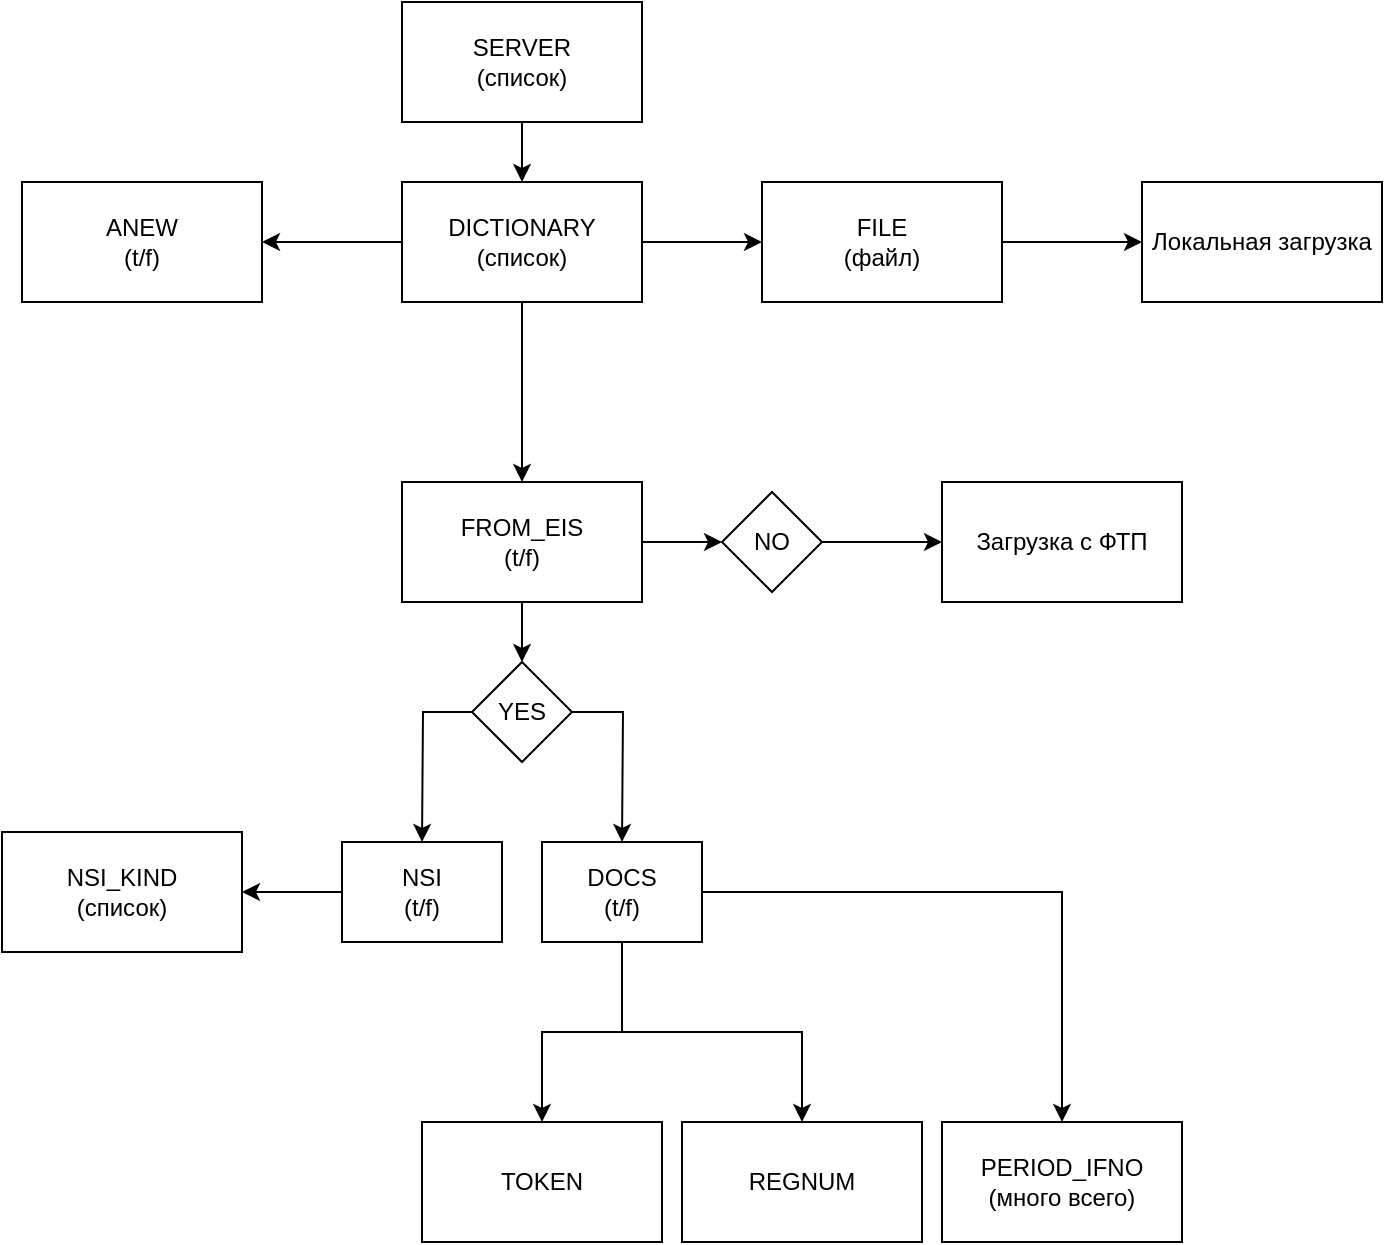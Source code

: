<mxfile version="24.3.0" type="github">
  <diagram name="Page-1" id="BWWZxbYZt74FSpnbCLtS">
    <mxGraphModel dx="2007" dy="1119" grid="1" gridSize="10" guides="1" tooltips="1" connect="1" arrows="1" fold="1" page="1" pageScale="1" pageWidth="850" pageHeight="1100" math="0" shadow="0">
      <root>
        <mxCell id="0" />
        <mxCell id="1" parent="0" />
        <mxCell id="6GDEaKAgNK-sQ4vKwkRZ-3" style="edgeStyle=orthogonalEdgeStyle;rounded=0;orthogonalLoop=1;jettySize=auto;html=1;entryX=0.5;entryY=0;entryDx=0;entryDy=0;" edge="1" parent="1" source="6GDEaKAgNK-sQ4vKwkRZ-1" target="6GDEaKAgNK-sQ4vKwkRZ-2">
          <mxGeometry relative="1" as="geometry" />
        </mxCell>
        <mxCell id="6GDEaKAgNK-sQ4vKwkRZ-1" value="SERVER&lt;br&gt;(список)" style="whiteSpace=wrap;html=1;" vertex="1" parent="1">
          <mxGeometry x="300" y="70" width="120" height="60" as="geometry" />
        </mxCell>
        <mxCell id="6GDEaKAgNK-sQ4vKwkRZ-7" style="edgeStyle=orthogonalEdgeStyle;rounded=0;orthogonalLoop=1;jettySize=auto;html=1;entryX=0;entryY=0.5;entryDx=0;entryDy=0;" edge="1" parent="1" source="6GDEaKAgNK-sQ4vKwkRZ-2" target="6GDEaKAgNK-sQ4vKwkRZ-5">
          <mxGeometry relative="1" as="geometry">
            <mxPoint x="470" y="190" as="targetPoint" />
          </mxGeometry>
        </mxCell>
        <mxCell id="6GDEaKAgNK-sQ4vKwkRZ-10" style="edgeStyle=orthogonalEdgeStyle;rounded=0;orthogonalLoop=1;jettySize=auto;html=1;" edge="1" parent="1" source="6GDEaKAgNK-sQ4vKwkRZ-2">
          <mxGeometry relative="1" as="geometry">
            <mxPoint x="360" y="310" as="targetPoint" />
          </mxGeometry>
        </mxCell>
        <mxCell id="6GDEaKAgNK-sQ4vKwkRZ-21" style="edgeStyle=orthogonalEdgeStyle;rounded=0;orthogonalLoop=1;jettySize=auto;html=1;entryX=1;entryY=0.5;entryDx=0;entryDy=0;" edge="1" parent="1" source="6GDEaKAgNK-sQ4vKwkRZ-2" target="6GDEaKAgNK-sQ4vKwkRZ-20">
          <mxGeometry relative="1" as="geometry" />
        </mxCell>
        <mxCell id="6GDEaKAgNK-sQ4vKwkRZ-2" value="DICTIONARY&lt;div&gt;(список)&lt;/div&gt;" style="whiteSpace=wrap;html=1;" vertex="1" parent="1">
          <mxGeometry x="300" y="160" width="120" height="60" as="geometry" />
        </mxCell>
        <mxCell id="6GDEaKAgNK-sQ4vKwkRZ-8" style="edgeStyle=orthogonalEdgeStyle;rounded=0;orthogonalLoop=1;jettySize=auto;html=1;" edge="1" parent="1" source="6GDEaKAgNK-sQ4vKwkRZ-5">
          <mxGeometry relative="1" as="geometry">
            <mxPoint x="670" y="190" as="targetPoint" />
          </mxGeometry>
        </mxCell>
        <mxCell id="6GDEaKAgNK-sQ4vKwkRZ-5" value="FILE&lt;div&gt;(файл)&lt;/div&gt;" style="whiteSpace=wrap;html=1;" vertex="1" parent="1">
          <mxGeometry x="480" y="160" width="120" height="60" as="geometry" />
        </mxCell>
        <mxCell id="6GDEaKAgNK-sQ4vKwkRZ-9" value="Локальная загрузка" style="whiteSpace=wrap;html=1;" vertex="1" parent="1">
          <mxGeometry x="670" y="160" width="120" height="60" as="geometry" />
        </mxCell>
        <mxCell id="6GDEaKAgNK-sQ4vKwkRZ-12" style="edgeStyle=orthogonalEdgeStyle;rounded=0;orthogonalLoop=1;jettySize=auto;html=1;" edge="1" parent="1" source="6GDEaKAgNK-sQ4vKwkRZ-11">
          <mxGeometry relative="1" as="geometry">
            <mxPoint x="460" y="340" as="targetPoint" />
          </mxGeometry>
        </mxCell>
        <mxCell id="6GDEaKAgNK-sQ4vKwkRZ-14" style="edgeStyle=orthogonalEdgeStyle;rounded=0;orthogonalLoop=1;jettySize=auto;html=1;" edge="1" parent="1" source="6GDEaKAgNK-sQ4vKwkRZ-11">
          <mxGeometry relative="1" as="geometry">
            <mxPoint x="360" y="400" as="targetPoint" />
          </mxGeometry>
        </mxCell>
        <mxCell id="6GDEaKAgNK-sQ4vKwkRZ-11" value="FROM_EIS&lt;div&gt;(t/f)&lt;/div&gt;" style="whiteSpace=wrap;html=1;" vertex="1" parent="1">
          <mxGeometry x="300" y="310" width="120" height="60" as="geometry" />
        </mxCell>
        <mxCell id="6GDEaKAgNK-sQ4vKwkRZ-18" style="edgeStyle=orthogonalEdgeStyle;rounded=0;orthogonalLoop=1;jettySize=auto;html=1;" edge="1" parent="1" source="6GDEaKAgNK-sQ4vKwkRZ-13">
          <mxGeometry relative="1" as="geometry">
            <mxPoint x="570" y="340" as="targetPoint" />
          </mxGeometry>
        </mxCell>
        <mxCell id="6GDEaKAgNK-sQ4vKwkRZ-13" value="NO" style="rhombus;whiteSpace=wrap;html=1;" vertex="1" parent="1">
          <mxGeometry x="460" y="315" width="50" height="50" as="geometry" />
        </mxCell>
        <mxCell id="6GDEaKAgNK-sQ4vKwkRZ-22" style="edgeStyle=orthogonalEdgeStyle;rounded=0;orthogonalLoop=1;jettySize=auto;html=1;" edge="1" parent="1" source="6GDEaKAgNK-sQ4vKwkRZ-15">
          <mxGeometry relative="1" as="geometry">
            <mxPoint x="310" y="490" as="targetPoint" />
          </mxGeometry>
        </mxCell>
        <mxCell id="6GDEaKAgNK-sQ4vKwkRZ-23" style="edgeStyle=orthogonalEdgeStyle;rounded=0;orthogonalLoop=1;jettySize=auto;html=1;" edge="1" parent="1" source="6GDEaKAgNK-sQ4vKwkRZ-15">
          <mxGeometry relative="1" as="geometry">
            <mxPoint x="410" y="490" as="targetPoint" />
          </mxGeometry>
        </mxCell>
        <mxCell id="6GDEaKAgNK-sQ4vKwkRZ-15" value="YES" style="rhombus;whiteSpace=wrap;html=1;" vertex="1" parent="1">
          <mxGeometry x="335" y="400" width="50" height="50" as="geometry" />
        </mxCell>
        <mxCell id="6GDEaKAgNK-sQ4vKwkRZ-19" value="Загрузка с ФТП" style="whiteSpace=wrap;html=1;" vertex="1" parent="1">
          <mxGeometry x="570" y="310" width="120" height="60" as="geometry" />
        </mxCell>
        <mxCell id="6GDEaKAgNK-sQ4vKwkRZ-20" value="ANEW&lt;br&gt;(t/f)" style="whiteSpace=wrap;html=1;" vertex="1" parent="1">
          <mxGeometry x="110" y="160" width="120" height="60" as="geometry" />
        </mxCell>
        <mxCell id="6GDEaKAgNK-sQ4vKwkRZ-30" style="edgeStyle=orthogonalEdgeStyle;rounded=0;orthogonalLoop=1;jettySize=auto;html=1;" edge="1" parent="1" source="6GDEaKAgNK-sQ4vKwkRZ-24" target="6GDEaKAgNK-sQ4vKwkRZ-28">
          <mxGeometry relative="1" as="geometry" />
        </mxCell>
        <mxCell id="6GDEaKAgNK-sQ4vKwkRZ-24" value="NSI&lt;div&gt;(t/f)&lt;/div&gt;" style="whiteSpace=wrap;html=1;" vertex="1" parent="1">
          <mxGeometry x="270" y="490" width="80" height="50" as="geometry" />
        </mxCell>
        <mxCell id="6GDEaKAgNK-sQ4vKwkRZ-34" style="edgeStyle=orthogonalEdgeStyle;rounded=0;orthogonalLoop=1;jettySize=auto;html=1;entryX=0.5;entryY=0;entryDx=0;entryDy=0;" edge="1" parent="1" source="6GDEaKAgNK-sQ4vKwkRZ-25" target="6GDEaKAgNK-sQ4vKwkRZ-32">
          <mxGeometry relative="1" as="geometry" />
        </mxCell>
        <mxCell id="6GDEaKAgNK-sQ4vKwkRZ-39" style="edgeStyle=orthogonalEdgeStyle;rounded=0;orthogonalLoop=1;jettySize=auto;html=1;" edge="1" parent="1" source="6GDEaKAgNK-sQ4vKwkRZ-25" target="6GDEaKAgNK-sQ4vKwkRZ-31">
          <mxGeometry relative="1" as="geometry" />
        </mxCell>
        <mxCell id="6GDEaKAgNK-sQ4vKwkRZ-40" style="edgeStyle=orthogonalEdgeStyle;rounded=0;orthogonalLoop=1;jettySize=auto;html=1;entryX=0.5;entryY=0;entryDx=0;entryDy=0;" edge="1" parent="1" source="6GDEaKAgNK-sQ4vKwkRZ-25" target="6GDEaKAgNK-sQ4vKwkRZ-26">
          <mxGeometry relative="1" as="geometry" />
        </mxCell>
        <mxCell id="6GDEaKAgNK-sQ4vKwkRZ-25" value="DOCS&lt;div&gt;(t/f)&lt;/div&gt;" style="whiteSpace=wrap;html=1;" vertex="1" parent="1">
          <mxGeometry x="370" y="490" width="80" height="50" as="geometry" />
        </mxCell>
        <mxCell id="6GDEaKAgNK-sQ4vKwkRZ-26" value="PERIOD_IFNO&lt;br&gt;(много всего)" style="whiteSpace=wrap;html=1;" vertex="1" parent="1">
          <mxGeometry x="570" y="630" width="120" height="60" as="geometry" />
        </mxCell>
        <mxCell id="6GDEaKAgNK-sQ4vKwkRZ-28" value="NSI_KIND&lt;div&gt;(список)&lt;/div&gt;" style="whiteSpace=wrap;html=1;" vertex="1" parent="1">
          <mxGeometry x="100" y="485" width="120" height="60" as="geometry" />
        </mxCell>
        <mxCell id="6GDEaKAgNK-sQ4vKwkRZ-31" value="TOKEN" style="whiteSpace=wrap;html=1;" vertex="1" parent="1">
          <mxGeometry x="310" y="630" width="120" height="60" as="geometry" />
        </mxCell>
        <mxCell id="6GDEaKAgNK-sQ4vKwkRZ-32" value="REGNUM" style="whiteSpace=wrap;html=1;" vertex="1" parent="1">
          <mxGeometry x="440" y="630" width="120" height="60" as="geometry" />
        </mxCell>
      </root>
    </mxGraphModel>
  </diagram>
</mxfile>
